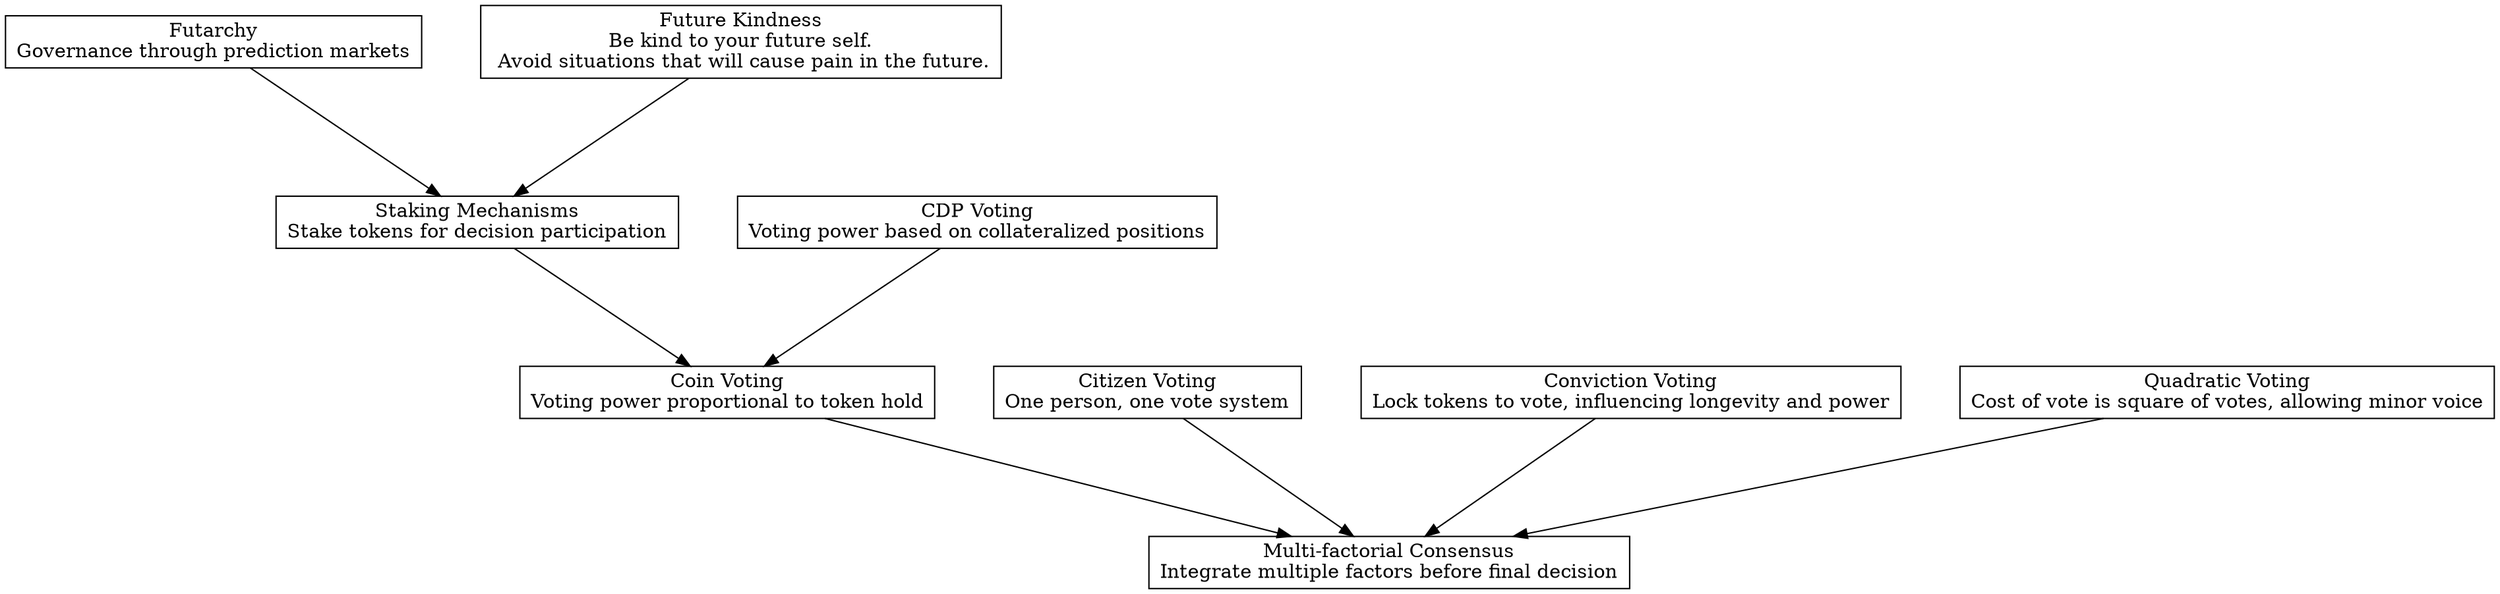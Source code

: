 digraph "" {
	graph [nodesep=0.6,
		rankdir=TB,
		ranksep=1.2
	];
	node [label="\N",
		shape=box
	];
	"Multi-factorial Consensus"	[label="Multi-factorial Consensus\nIntegrate multiple factors before final decision"];
	"Coin Voting"	[label="Coin Voting\nVoting power proportional to token hold"];
	"Coin Voting" -> "Multi-factorial Consensus";
	"Citizen Voting"	[label="Citizen Voting\nOne person, one vote system"];
	"Citizen Voting" -> "Multi-factorial Consensus";
	"Conviction Voting"	[label="Conviction Voting\nLock tokens to vote, influencing longevity and power"];
	"Conviction Voting" -> "Multi-factorial Consensus";
	"Quadratic Voting"	[label="Quadratic Voting\nCost of vote is square of votes, allowing minor voice"];
	"Quadratic Voting" -> "Multi-factorial Consensus";
	"Staking Mechanisms"	[label="Staking Mechanisms\nStake tokens for decision participation"];
	"Staking Mechanisms" -> "Coin Voting";
	"CDP Voting"	[label="CDP Voting\nVoting power based on collateralized positions"];
	"CDP Voting" -> "Coin Voting";
	Futarchy	[label="Futarchy\nGovernance through prediction markets"];
	Futarchy -> "Staking Mechanisms";
	"Future Kindness"	[label="Future Kindness\nBe kind to your future self.\n Avoid situations that will cause pain in the future."];
	"Future Kindness" -> "Staking Mechanisms";
}

